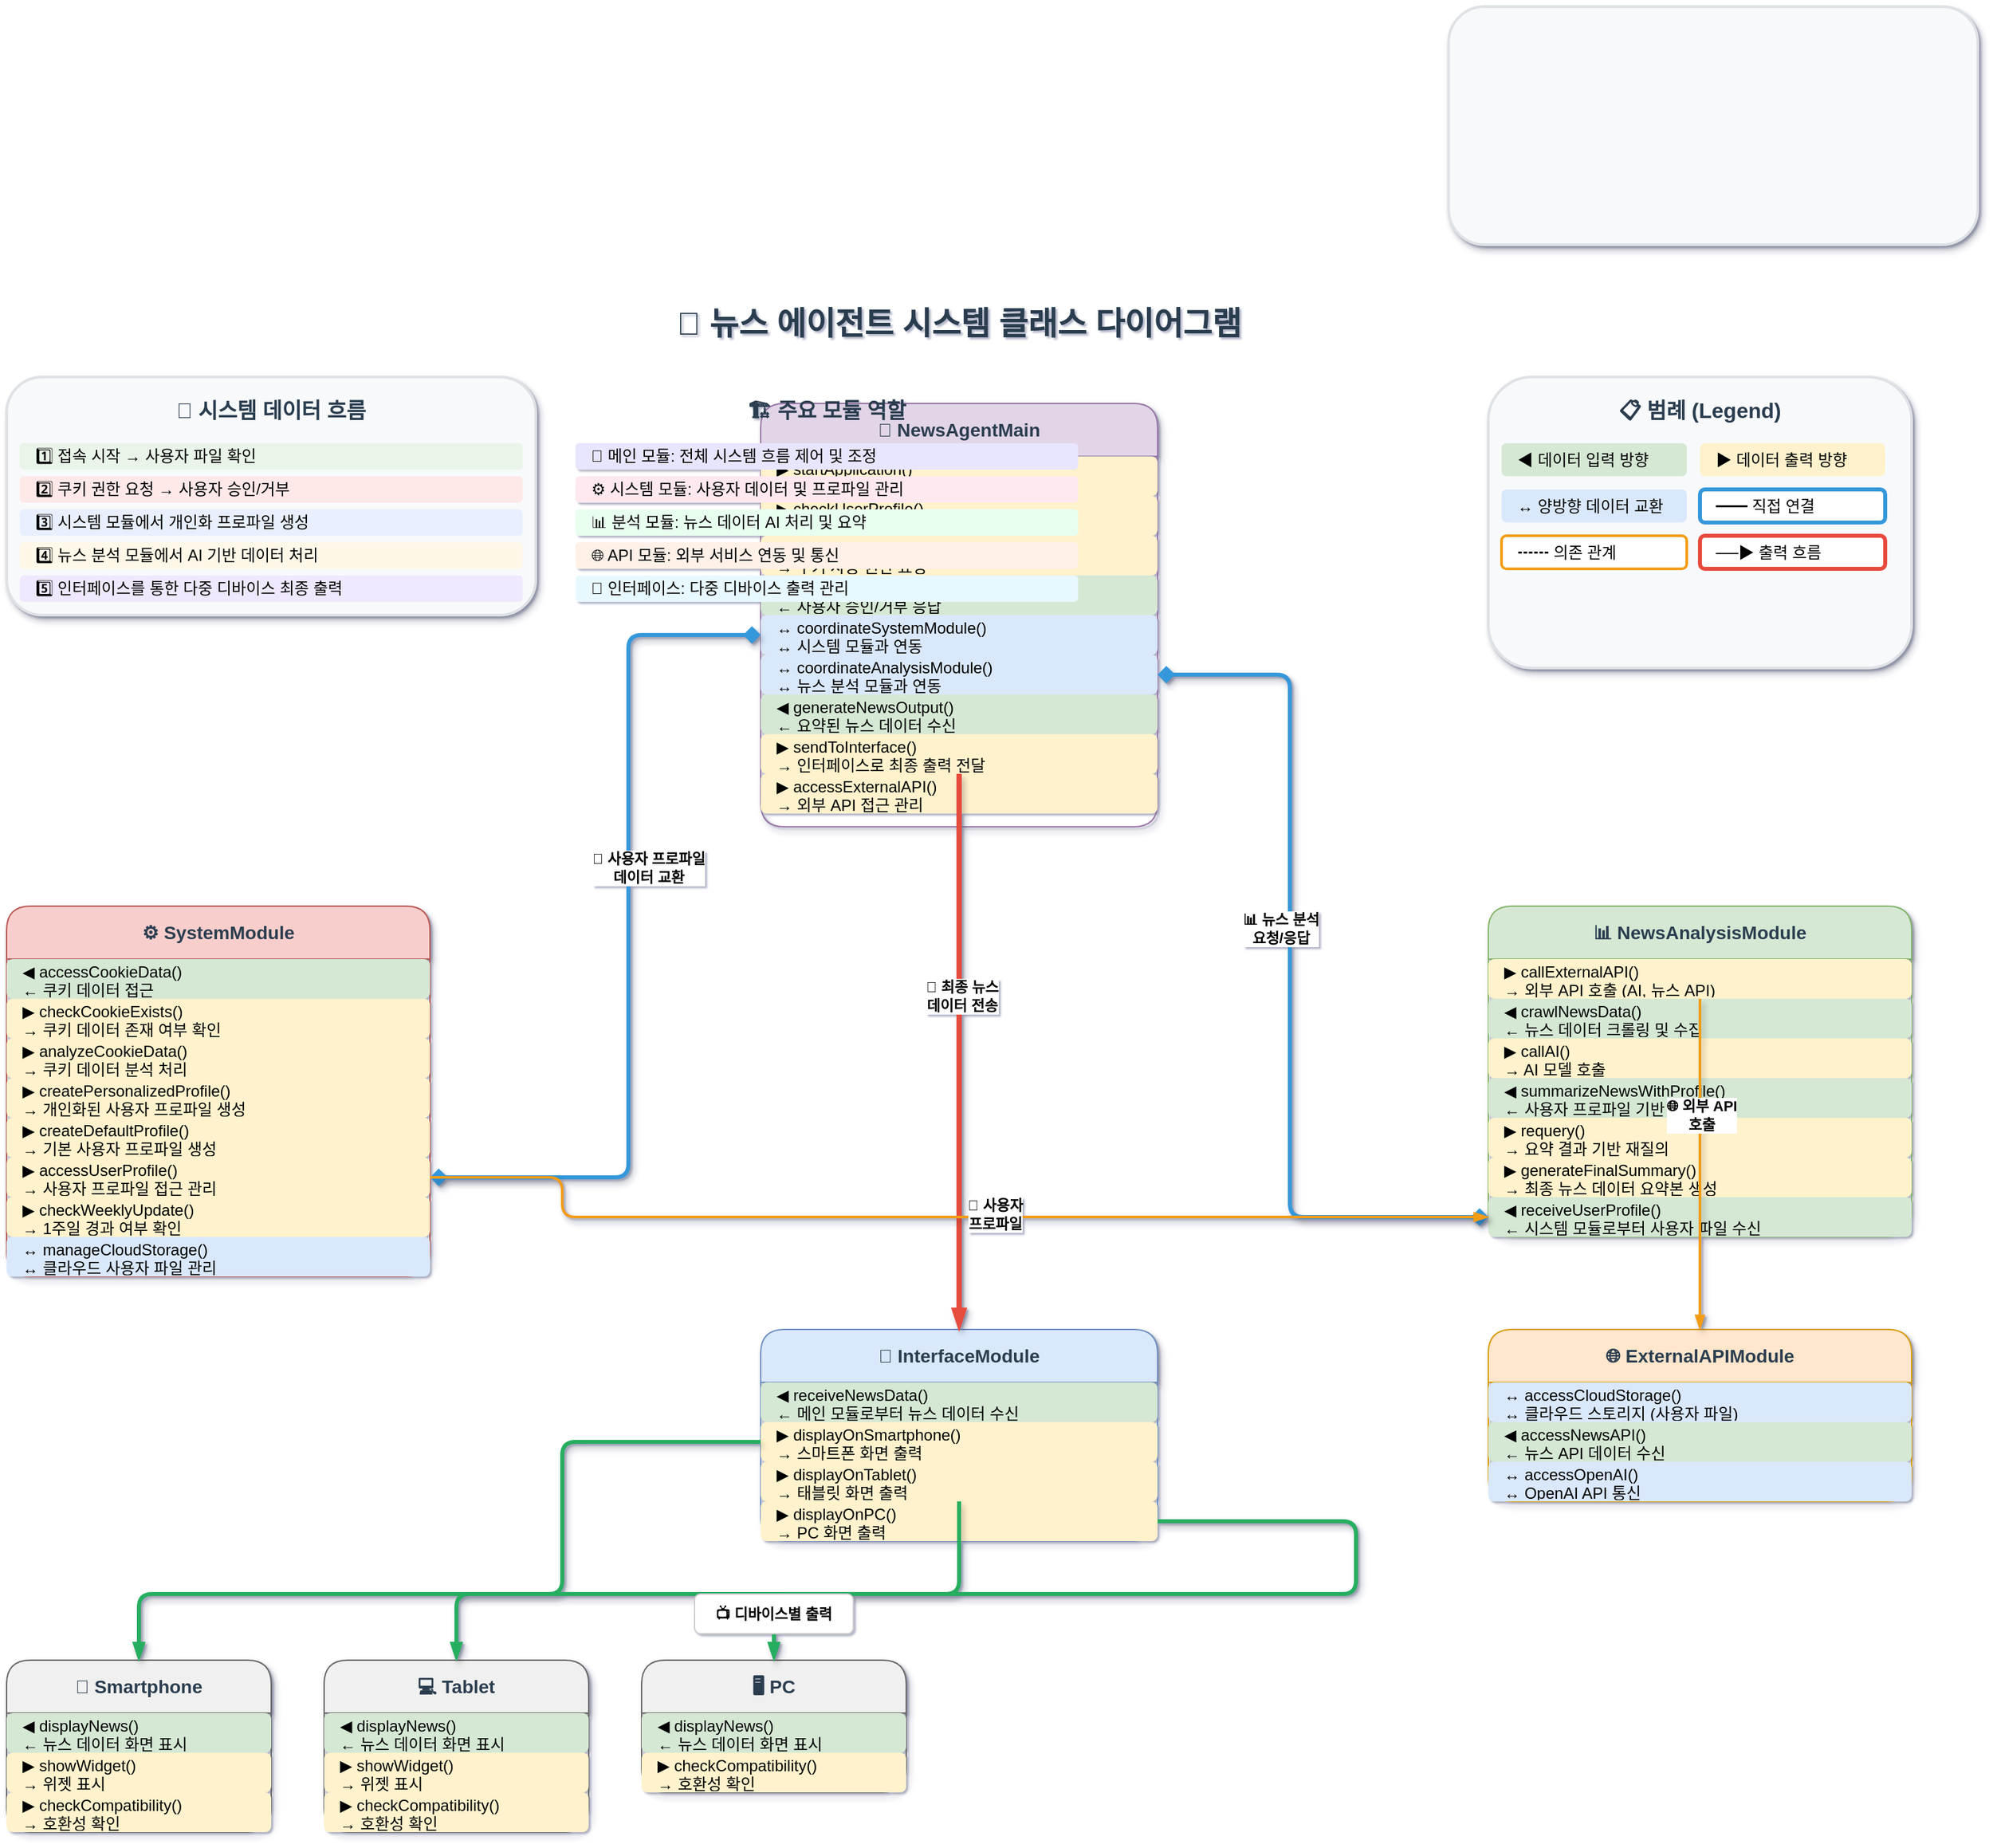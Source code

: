 <mxfile version="27.0.9">
  <diagram name="뉴스 에이전트 시스템" id="news-agent-system">
    <mxGraphModel dx="2305" dy="2401" grid="1" gridSize="10" guides="1" tooltips="1" connect="1" arrows="1" fold="1" page="1" pageScale="1" pageWidth="1600" pageHeight="1200" math="0" shadow="1">
      <root>
        <mxCell id="0" />
        <mxCell id="1" parent="0" />
        <mxCell id="title" value="📰 뉴스 에이전트 시스템 클래스 다이어그램" style="text;html=1;strokeColor=none;fillColor=none;align=center;verticalAlign=middle;whiteSpace=wrap;rounded=0;fontSize=24;fontStyle=1;fontColor=#2c3e50;" parent="1" vertex="1">
          <mxGeometry x="500" y="20" width="600" height="40" as="geometry" />
        </mxCell>
        <mxCell id="main-module" value="🎯 NewsAgentMain" style="swimlane;fontStyle=1;childLayout=stackLayout;horizontal=1;startSize=40;horizontalStack=0;resizeParent=1;resizeParentMax=0;resizeLast=0;collapsible=0;marginBottom=0;whiteSpace=wrap;html=1;fillColor=#e1d5e7;strokeColor=#9673a6;fontSize=14;fontColor=#2c3e50;shadow=1;rounded=1;" parent="1" vertex="1">
          <mxGeometry x="650" y="100" width="300" height="320" as="geometry" />
        </mxCell>
        <mxCell id="main-1" value="▶ startApplication()&#xa;   → 애플리케이션 시작" style="text;strokeColor=none;fillColor=#fff2cc;align=left;verticalAlign=middle;spacingLeft=10;spacingRight=4;overflow=hidden;points=[[0,0.5],[1,0.5]];portConstraint=eastwest;rotatable=0;whiteSpace=wrap;html=1;fontSize=12;rounded=1;strokeWidth=1;" parent="main-module" vertex="1">
          <mxGeometry y="40" width="300" height="30" as="geometry" />
        </mxCell>
        <mxCell id="main-2" value="▶ checkUserProfile()&#xa;   → 사용자 프로파일 확인" style="text;strokeColor=none;fillColor=#fff2cc;align=left;verticalAlign=middle;spacingLeft=10;spacingRight=4;overflow=hidden;points=[[0,0.5],[1,0.5]];portConstraint=eastwest;rotatable=0;whiteSpace=wrap;html=1;fontSize=12;rounded=1;" parent="main-module" vertex="1">
          <mxGeometry y="70" width="300" height="30" as="geometry" />
        </mxCell>
        <mxCell id="main-3" value="▶ requestCookiePermission()&#xa;   → 쿠키 사용 권한 요청" style="text;strokeColor=none;fillColor=#fff2cc;align=left;verticalAlign=middle;spacingLeft=10;spacingRight=4;overflow=hidden;points=[[0,0.5],[1,0.5]];portConstraint=eastwest;rotatable=0;whiteSpace=wrap;html=1;fontSize=12;rounded=1;" parent="main-module" vertex="1">
          <mxGeometry y="100" width="300" height="30" as="geometry" />
        </mxCell>
        <mxCell id="main-4" value="◀ validatePermission()&#xa;   ← 사용자 승인/거부 응답" style="text;strokeColor=none;fillColor=#d5e8d4;align=left;verticalAlign=middle;spacingLeft=10;spacingRight=4;overflow=hidden;points=[[0,0.5],[1,0.5]];portConstraint=eastwest;rotatable=0;whiteSpace=wrap;html=1;fontSize=12;rounded=1;" parent="main-module" vertex="1">
          <mxGeometry y="130" width="300" height="30" as="geometry" />
        </mxCell>
        <mxCell id="main-5" value="↔ coordinateSystemModule()&#xa;   ↔ 시스템 모듈과 연동" style="text;strokeColor=none;fillColor=#dae8fc;align=left;verticalAlign=middle;spacingLeft=10;spacingRight=4;overflow=hidden;points=[[0,0.5],[1,0.5]];portConstraint=eastwest;rotatable=0;whiteSpace=wrap;html=1;fontSize=12;rounded=1;" parent="main-module" vertex="1">
          <mxGeometry y="160" width="300" height="30" as="geometry" />
        </mxCell>
        <mxCell id="main-6" value="↔ coordinateAnalysisModule()&#xa;   ↔ 뉴스 분석 모듈과 연동" style="text;strokeColor=none;fillColor=#dae8fc;align=left;verticalAlign=middle;spacingLeft=10;spacingRight=4;overflow=hidden;points=[[0,0.5],[1,0.5]];portConstraint=eastwest;rotatable=0;whiteSpace=wrap;html=1;fontSize=12;rounded=1;" parent="main-module" vertex="1">
          <mxGeometry y="190" width="300" height="30" as="geometry" />
        </mxCell>
        <mxCell id="main-7" value="◀ generateNewsOutput()&#xa;   ← 요약된 뉴스 데이터 수신" style="text;strokeColor=none;fillColor=#d5e8d4;align=left;verticalAlign=middle;spacingLeft=10;spacingRight=4;overflow=hidden;points=[[0,0.5],[1,0.5]];portConstraint=eastwest;rotatable=0;whiteSpace=wrap;html=1;fontSize=12;rounded=1;" parent="main-module" vertex="1">
          <mxGeometry y="220" width="300" height="30" as="geometry" />
        </mxCell>
        <mxCell id="main-8" value="▶ sendToInterface()&#xa;   → 인터페이스로 최종 출력 전달" style="text;strokeColor=none;fillColor=#fff2cc;align=left;verticalAlign=middle;spacingLeft=10;spacingRight=4;overflow=hidden;points=[[0,0.5],[1,0.5]];portConstraint=eastwest;rotatable=0;whiteSpace=wrap;html=1;fontSize=12;rounded=1;" parent="main-module" vertex="1">
          <mxGeometry y="250" width="300" height="30" as="geometry" />
        </mxCell>
        <mxCell id="main-9" value="▶ accessExternalAPI()&#xa;   → 외부 API 접근 관리" style="text;strokeColor=none;fillColor=#fff2cc;align=left;verticalAlign=middle;spacingLeft=10;spacingRight=4;overflow=hidden;points=[[0,0.5],[1,0.5]];portConstraint=eastwest;rotatable=0;whiteSpace=wrap;html=1;fontSize=12;rounded=1;" parent="main-module" vertex="1">
          <mxGeometry y="280" width="300" height="30" as="geometry" />
        </mxCell>
        <mxCell id="system-module" value="⚙️ SystemModule" style="swimlane;fontStyle=1;childLayout=stackLayout;horizontal=1;startSize=40;horizontalStack=0;resizeParent=1;resizeParentMax=0;resizeLast=0;collapsible=0;marginBottom=0;whiteSpace=wrap;html=1;fillColor=#f8cecc;strokeColor=#b85450;fontSize=14;fontColor=#2c3e50;shadow=1;rounded=1;" parent="1" vertex="1">
          <mxGeometry x="80" y="480" width="320" height="280" as="geometry" />
        </mxCell>
        <mxCell id="system-1" value="◀ accessCookieData()&#xa;   ← 쿠키 데이터 접근" style="text;strokeColor=none;fillColor=#d5e8d4;align=left;verticalAlign=middle;spacingLeft=10;spacingRight=4;overflow=hidden;points=[[0,0.5],[1,0.5]];portConstraint=eastwest;rotatable=0;whiteSpace=wrap;html=1;fontSize=12;rounded=1;" parent="system-module" vertex="1">
          <mxGeometry y="40" width="320" height="30" as="geometry" />
        </mxCell>
        <mxCell id="system-2" value="▶ checkCookieExists()&#xa;   → 쿠키 데이터 존재 여부 확인" style="text;strokeColor=none;fillColor=#fff2cc;align=left;verticalAlign=middle;spacingLeft=10;spacingRight=4;overflow=hidden;points=[[0,0.5],[1,0.5]];portConstraint=eastwest;rotatable=0;whiteSpace=wrap;html=1;fontSize=12;rounded=1;" parent="system-module" vertex="1">
          <mxGeometry y="70" width="320" height="30" as="geometry" />
        </mxCell>
        <mxCell id="system-3" value="▶ analyzeCookieData()&#xa;   → 쿠키 데이터 분석 처리" style="text;strokeColor=none;fillColor=#fff2cc;align=left;verticalAlign=middle;spacingLeft=10;spacingRight=4;overflow=hidden;points=[[0,0.5],[1,0.5]];portConstraint=eastwest;rotatable=0;whiteSpace=wrap;html=1;fontSize=12;rounded=1;" parent="system-module" vertex="1">
          <mxGeometry y="100" width="320" height="30" as="geometry" />
        </mxCell>
        <mxCell id="system-4" value="▶ createPersonalizedProfile()&#xa;   → 개인화된 사용자 프로파일 생성" style="text;strokeColor=none;fillColor=#fff2cc;align=left;verticalAlign=middle;spacingLeft=10;spacingRight=4;overflow=hidden;points=[[0,0.5],[1,0.5]];portConstraint=eastwest;rotatable=0;whiteSpace=wrap;html=1;fontSize=12;rounded=1;" parent="system-module" vertex="1">
          <mxGeometry y="130" width="320" height="30" as="geometry" />
        </mxCell>
        <mxCell id="system-5" value="▶ createDefaultProfile()&#xa;   → 기본 사용자 프로파일 생성" style="text;strokeColor=none;fillColor=#fff2cc;align=left;verticalAlign=middle;spacingLeft=10;spacingRight=4;overflow=hidden;points=[[0,0.5],[1,0.5]];portConstraint=eastwest;rotatable=0;whiteSpace=wrap;html=1;fontSize=12;rounded=1;" parent="system-module" vertex="1">
          <mxGeometry y="160" width="320" height="30" as="geometry" />
        </mxCell>
        <mxCell id="system-6" value="▶ accessUserProfile()&#xa;   → 사용자 프로파일 접근 관리" style="text;strokeColor=none;fillColor=#fff2cc;align=left;verticalAlign=middle;spacingLeft=10;spacingRight=4;overflow=hidden;points=[[0,0.5],[1,0.5]];portConstraint=eastwest;rotatable=0;whiteSpace=wrap;html=1;fontSize=12;rounded=1;" parent="system-module" vertex="1">
          <mxGeometry y="190" width="320" height="30" as="geometry" />
        </mxCell>
        <mxCell id="system-7" value="▶ checkWeeklyUpdate()&#xa;   → 1주일 경과 여부 확인" style="text;strokeColor=none;fillColor=#fff2cc;align=left;verticalAlign=middle;spacingLeft=10;spacingRight=4;overflow=hidden;points=[[0,0.5],[1,0.5]];portConstraint=eastwest;rotatable=0;whiteSpace=wrap;html=1;fontSize=12;rounded=1;" parent="system-module" vertex="1">
          <mxGeometry y="220" width="320" height="30" as="geometry" />
        </mxCell>
        <mxCell id="system-8" value="↔ manageCloudStorage()&#xa;   ↔ 클라우드 사용자 파일 관리" style="text;strokeColor=none;fillColor=#dae8fc;align=left;verticalAlign=middle;spacingLeft=10;spacingRight=4;overflow=hidden;points=[[0,0.5],[1,0.5]];portConstraint=eastwest;rotatable=0;whiteSpace=wrap;html=1;fontSize=12;rounded=1;" parent="system-module" vertex="1">
          <mxGeometry y="250" width="320" height="30" as="geometry" />
        </mxCell>
        <mxCell id="analysis-module" value="📊 NewsAnalysisModule" style="swimlane;fontStyle=1;childLayout=stackLayout;horizontal=1;startSize=40;horizontalStack=0;resizeParent=1;resizeParentMax=0;resizeLast=0;collapsible=0;marginBottom=0;whiteSpace=wrap;html=1;fillColor=#d5e8d4;strokeColor=#82b366;fontSize=14;fontColor=#2c3e50;shadow=1;rounded=1;" parent="1" vertex="1">
          <mxGeometry x="1200" y="480" width="320" height="250" as="geometry" />
        </mxCell>
        <mxCell id="analysis-1" value="▶ callExternalAPI()&#xa;   → 외부 API 호출 (AI, 뉴스 API)" style="text;strokeColor=none;fillColor=#fff2cc;align=left;verticalAlign=middle;spacingLeft=10;spacingRight=4;overflow=hidden;points=[[0,0.5],[1,0.5]];portConstraint=eastwest;rotatable=0;whiteSpace=wrap;html=1;fontSize=12;rounded=1;" parent="analysis-module" vertex="1">
          <mxGeometry y="40" width="320" height="30" as="geometry" />
        </mxCell>
        <mxCell id="analysis-2" value="◀ crawlNewsData()&#xa;   ← 뉴스 데이터 크롤링 및 수집" style="text;strokeColor=none;fillColor=#d5e8d4;align=left;verticalAlign=middle;spacingLeft=10;spacingRight=4;overflow=hidden;points=[[0,0.5],[1,0.5]];portConstraint=eastwest;rotatable=0;whiteSpace=wrap;html=1;fontSize=12;rounded=1;" parent="analysis-module" vertex="1">
          <mxGeometry y="70" width="320" height="30" as="geometry" />
        </mxCell>
        <mxCell id="analysis-3" value="▶ callAI()&#xa;   → AI 모델 호출" style="text;strokeColor=none;fillColor=#fff2cc;align=left;verticalAlign=middle;spacingLeft=10;spacingRight=4;overflow=hidden;points=[[0,0.5],[1,0.5]];portConstraint=eastwest;rotatable=0;whiteSpace=wrap;html=1;fontSize=12;rounded=1;" parent="analysis-module" vertex="1">
          <mxGeometry y="100" width="320" height="30" as="geometry" />
        </mxCell>
        <mxCell id="analysis-4" value="◀ summarizeNewsWithProfile()&#xa;   ← 사용자 프로파일 기반 뉴스 요약" style="text;strokeColor=none;fillColor=#d5e8d4;align=left;verticalAlign=middle;spacingLeft=10;spacingRight=4;overflow=hidden;points=[[0,0.5],[1,0.5]];portConstraint=eastwest;rotatable=0;whiteSpace=wrap;html=1;fontSize=12;rounded=1;" parent="analysis-module" vertex="1">
          <mxGeometry y="130" width="320" height="30" as="geometry" />
        </mxCell>
        <mxCell id="analysis-5" value="▶ requery()&#xa;   → 요약 결과 기반 재질의" style="text;strokeColor=none;fillColor=#fff2cc;align=left;verticalAlign=middle;spacingLeft=10;spacingRight=4;overflow=hidden;points=[[0,0.5],[1,0.5]];portConstraint=eastwest;rotatable=0;whiteSpace=wrap;html=1;fontSize=12;rounded=1;" parent="analysis-module" vertex="1">
          <mxGeometry y="160" width="320" height="30" as="geometry" />
        </mxCell>
        <mxCell id="analysis-6" value="▶ generateFinalSummary()&#xa;   → 최종 뉴스 데이터 요약본 생성" style="text;strokeColor=none;fillColor=#fff2cc;align=left;verticalAlign=middle;spacingLeft=10;spacingRight=4;overflow=hidden;points=[[0,0.5],[1,0.5]];portConstraint=eastwest;rotatable=0;whiteSpace=wrap;html=1;fontSize=12;rounded=1;" parent="analysis-module" vertex="1">
          <mxGeometry y="190" width="320" height="30" as="geometry" />
        </mxCell>
        <mxCell id="analysis-7" value="◀ receiveUserProfile()&#xa;   ← 시스템 모듈로부터 사용자 파일 수신" style="text;strokeColor=none;fillColor=#d5e8d4;align=left;verticalAlign=middle;spacingLeft=10;spacingRight=4;overflow=hidden;points=[[0,0.5],[1,0.5]];portConstraint=eastwest;rotatable=0;whiteSpace=wrap;html=1;fontSize=12;rounded=1;" parent="analysis-module" vertex="1">
          <mxGeometry y="220" width="320" height="30" as="geometry" />
        </mxCell>
        <mxCell id="api-module" value="🌐 ExternalAPIModule" style="swimlane;fontStyle=1;childLayout=stackLayout;horizontal=1;startSize=40;horizontalStack=0;resizeParent=1;resizeParentMax=0;resizeLast=0;collapsible=0;marginBottom=0;whiteSpace=wrap;html=1;fillColor=#ffe6cc;strokeColor=#d79b00;fontSize=14;fontColor=#2c3e50;shadow=1;rounded=1;" parent="1" vertex="1">
          <mxGeometry x="1200" y="800" width="320" height="130" as="geometry" />
        </mxCell>
        <mxCell id="api-1" value="↔ accessCloudStorage()&#xa;   ↔ 클라우드 스토리지 (사용자 파일)" style="text;strokeColor=none;fillColor=#dae8fc;align=left;verticalAlign=middle;spacingLeft=10;spacingRight=4;overflow=hidden;points=[[0,0.5],[1,0.5]];portConstraint=eastwest;rotatable=0;whiteSpace=wrap;html=1;fontSize=12;rounded=1;" parent="api-module" vertex="1">
          <mxGeometry y="40" width="320" height="30" as="geometry" />
        </mxCell>
        <mxCell id="api-2" value="◀ accessNewsAPI()&#xa;   ← 뉴스 API 데이터 수신" style="text;strokeColor=none;fillColor=#d5e8d4;align=left;verticalAlign=middle;spacingLeft=10;spacingRight=4;overflow=hidden;points=[[0,0.5],[1,0.5]];portConstraint=eastwest;rotatable=0;whiteSpace=wrap;html=1;fontSize=12;rounded=1;" parent="api-module" vertex="1">
          <mxGeometry y="70" width="320" height="30" as="geometry" />
        </mxCell>
        <mxCell id="api-3" value="↔ accessOpenAI()&#xa;   ↔ OpenAI API 통신" style="text;strokeColor=none;fillColor=#dae8fc;align=left;verticalAlign=middle;spacingLeft=10;spacingRight=4;overflow=hidden;points=[[0,0.5],[1,0.5]];portConstraint=eastwest;rotatable=0;whiteSpace=wrap;html=1;fontSize=12;rounded=1;" parent="api-module" vertex="1">
          <mxGeometry y="100" width="320" height="30" as="geometry" />
        </mxCell>
        <mxCell id="interface-module" value="📱 InterfaceModule" style="swimlane;fontStyle=1;childLayout=stackLayout;horizontal=1;startSize=40;horizontalStack=0;resizeParent=1;resizeParentMax=0;resizeLast=0;collapsible=0;marginBottom=0;whiteSpace=wrap;html=1;fillColor=#dae8fc;strokeColor=#6c8ebf;fontSize=14;fontColor=#2c3e50;shadow=1;rounded=1;" parent="1" vertex="1">
          <mxGeometry x="650" y="800" width="300" height="160" as="geometry" />
        </mxCell>
        <mxCell id="interface-1" value="◀ receiveNewsData()&#xa;   ← 메인 모듈로부터 뉴스 데이터 수신" style="text;strokeColor=none;fillColor=#d5e8d4;align=left;verticalAlign=middle;spacingLeft=10;spacingRight=4;overflow=hidden;points=[[0,0.5],[1,0.5]];portConstraint=eastwest;rotatable=0;whiteSpace=wrap;html=1;fontSize=12;rounded=1;" parent="interface-module" vertex="1">
          <mxGeometry y="40" width="300" height="30" as="geometry" />
        </mxCell>
        <mxCell id="interface-2" value="▶ displayOnSmartphone()&#xa;   → 스마트폰 화면 출력" style="text;strokeColor=none;fillColor=#fff2cc;align=left;verticalAlign=middle;spacingLeft=10;spacingRight=4;overflow=hidden;points=[[0,0.5],[1,0.5]];portConstraint=eastwest;rotatable=0;whiteSpace=wrap;html=1;fontSize=12;rounded=1;" parent="interface-module" vertex="1">
          <mxGeometry y="70" width="300" height="30" as="geometry" />
        </mxCell>
        <mxCell id="interface-3" value="▶ displayOnTablet()&#xa;   → 태블릿 화면 출력" style="text;strokeColor=none;fillColor=#fff2cc;align=left;verticalAlign=middle;spacingLeft=10;spacingRight=4;overflow=hidden;points=[[0,0.5],[1,0.5]];portConstraint=eastwest;rotatable=0;whiteSpace=wrap;html=1;fontSize=12;rounded=1;" parent="interface-module" vertex="1">
          <mxGeometry y="100" width="300" height="30" as="geometry" />
        </mxCell>
        <mxCell id="interface-4" value="▶ displayOnPC()&#xa;   → PC 화면 출력" style="text;strokeColor=none;fillColor=#fff2cc;align=left;verticalAlign=middle;spacingLeft=10;spacingRight=4;overflow=hidden;points=[[0,0.5],[1,0.5]];portConstraint=eastwest;rotatable=0;whiteSpace=wrap;html=1;fontSize=12;rounded=1;" parent="interface-module" vertex="1">
          <mxGeometry y="130" width="300" height="30" as="geometry" />
        </mxCell>
        <mxCell id="smartphone-class" value="📱 Smartphone" style="swimlane;fontStyle=1;childLayout=stackLayout;horizontal=1;startSize=40;horizontalStack=0;resizeParent=1;resizeParentMax=0;resizeLast=0;collapsible=0;marginBottom=0;whiteSpace=wrap;html=1;fillColor=#f0f0f0;strokeColor=#666666;fontSize=14;fontColor=#2c3e50;shadow=1;rounded=1;" parent="1" vertex="1">
          <mxGeometry x="80" y="1050" width="200" height="130" as="geometry" />
        </mxCell>
        <mxCell id="smartphone-1" value="◀ displayNews()&#xa;   ← 뉴스 데이터 화면 표시" style="text;strokeColor=none;fillColor=#d5e8d4;align=left;verticalAlign=middle;spacingLeft=10;spacingRight=4;overflow=hidden;points=[[0,0.5],[1,0.5]];portConstraint=eastwest;rotatable=0;whiteSpace=wrap;html=1;fontSize=12;rounded=1;" parent="smartphone-class" vertex="1">
          <mxGeometry y="40" width="200" height="30" as="geometry" />
        </mxCell>
        <mxCell id="smartphone-2" value="▶ showWidget()&#xa;   → 위젯 표시" style="text;strokeColor=none;fillColor=#fff2cc;align=left;verticalAlign=middle;spacingLeft=10;spacingRight=4;overflow=hidden;points=[[0,0.5],[1,0.5]];portConstraint=eastwest;rotatable=0;whiteSpace=wrap;html=1;fontSize=12;rounded=1;" parent="smartphone-class" vertex="1">
          <mxGeometry y="70" width="200" height="30" as="geometry" />
        </mxCell>
        <mxCell id="smartphone-3" value="▶ checkCompatibility()&#xa;   → 호환성 확인" style="text;strokeColor=none;fillColor=#fff2cc;align=left;verticalAlign=middle;spacingLeft=10;spacingRight=4;overflow=hidden;points=[[0,0.5],[1,0.5]];portConstraint=eastwest;rotatable=0;whiteSpace=wrap;html=1;fontSize=12;rounded=1;" parent="smartphone-class" vertex="1">
          <mxGeometry y="100" width="200" height="30" as="geometry" />
        </mxCell>
        <mxCell id="tablet-class" value="💻 Tablet" style="swimlane;fontStyle=1;childLayout=stackLayout;horizontal=1;startSize=40;horizontalStack=0;resizeParent=1;resizeParentMax=0;resizeLast=0;collapsible=0;marginBottom=0;whiteSpace=wrap;html=1;fillColor=#f0f0f0;strokeColor=#666666;fontSize=14;fontColor=#2c3e50;shadow=1;rounded=1;" parent="1" vertex="1">
          <mxGeometry x="320" y="1050" width="200" height="130" as="geometry" />
        </mxCell>
        <mxCell id="tablet-1" value="◀ displayNews()&#xa;   ← 뉴스 데이터 화면 표시" style="text;strokeColor=none;fillColor=#d5e8d4;align=left;verticalAlign=middle;spacingLeft=10;spacingRight=4;overflow=hidden;points=[[0,0.5],[1,0.5]];portConstraint=eastwest;rotatable=0;whiteSpace=wrap;html=1;fontSize=12;rounded=1;" parent="tablet-class" vertex="1">
          <mxGeometry y="40" width="200" height="30" as="geometry" />
        </mxCell>
        <mxCell id="tablet-2" value="▶ showWidget()&#xa;   → 위젯 표시" style="text;strokeColor=none;fillColor=#fff2cc;align=left;verticalAlign=middle;spacingLeft=10;spacingRight=4;overflow=hidden;points=[[0,0.5],[1,0.5]];portConstraint=eastwest;rotatable=0;whiteSpace=wrap;html=1;fontSize=12;rounded=1;" parent="tablet-class" vertex="1">
          <mxGeometry y="70" width="200" height="30" as="geometry" />
        </mxCell>
        <mxCell id="tablet-3" value="▶ checkCompatibility()&#xa;   → 호환성 확인" style="text;strokeColor=none;fillColor=#fff2cc;align=left;verticalAlign=middle;spacingLeft=10;spacingRight=4;overflow=hidden;points=[[0,0.5],[1,0.5]];portConstraint=eastwest;rotatable=0;whiteSpace=wrap;html=1;fontSize=12;rounded=1;" parent="tablet-class" vertex="1">
          <mxGeometry y="100" width="200" height="30" as="geometry" />
        </mxCell>
        <mxCell id="pc-class" value="🖥️ PC" style="swimlane;fontStyle=1;childLayout=stackLayout;horizontal=1;startSize=40;horizontalStack=0;resizeParent=1;resizeParentMax=0;resizeLast=0;collapsible=0;marginBottom=0;whiteSpace=wrap;html=1;fillColor=#f0f0f0;strokeColor=#666666;fontSize=14;fontColor=#2c3e50;shadow=1;rounded=1;" parent="1" vertex="1">
          <mxGeometry x="560" y="1050" width="200" height="100" as="geometry" />
        </mxCell>
        <mxCell id="pc-1" value="◀ displayNews()&#xa;   ← 뉴스 데이터 화면 표시" style="text;strokeColor=none;fillColor=#d5e8d4;align=left;verticalAlign=middle;spacingLeft=10;spacingRight=4;overflow=hidden;points=[[0,0.5],[1,0.5]];portConstraint=eastwest;rotatable=0;whiteSpace=wrap;html=1;fontSize=12;rounded=1;" parent="pc-class" vertex="1">
          <mxGeometry y="40" width="200" height="30" as="geometry" />
        </mxCell>
        <mxCell id="pc-2" value="▶ checkCompatibility()&#xa;   → 호환성 확인" style="text;strokeColor=none;fillColor=#fff2cc;align=left;verticalAlign=middle;spacingLeft=10;spacingRight=4;overflow=hidden;points=[[0,0.5],[1,0.5]];portConstraint=eastwest;rotatable=0;whiteSpace=wrap;html=1;fontSize=12;rounded=1;" parent="pc-class" vertex="1">
          <mxGeometry y="70" width="200" height="30" as="geometry" />
        </mxCell>
        <mxCell id="main-to-system" style="edgeStyle=orthogonalEdgeStyle;rounded=1;orthogonalLoop=1;jettySize=auto;html=1;exitX=0;exitY=0.5;exitDx=0;exitDy=0;entryX=1;entryY=0.5;entryDx=0;entryDy=0;strokeWidth=3;strokeColor=#3498db;startArrow=diamond;startFill=1;endArrow=diamond;endFill=1;shadow=1;" parent="1" source="main-5" target="system-6" edge="1">
          <mxGeometry relative="1" as="geometry">
            <Array as="points">
              <mxPoint x="550" y="275" />
              <mxPoint x="550" y="685" />
            </Array>
          </mxGeometry>
        </mxCell>
        <mxCell id="main-to-system-label" value="🔄 사용자 프로파일&#xa;데이터 교환" style="edgeLabel;html=1;align=center;verticalAlign=middle;resizable=0;points=[];fontSize=11;fontStyle=1;fillColor=#ffffff;strokeColor=#cccccc;rounded=1;" parent="main-to-system" vertex="1" connectable="0">
          <mxGeometry x="-0.15" y="5" relative="1" as="geometry">
            <mxPoint x="10" y="-5" as="offset" />
          </mxGeometry>
        </mxCell>
        <mxCell id="main-to-analysis" style="edgeStyle=orthogonalEdgeStyle;rounded=1;orthogonalLoop=1;jettySize=auto;html=1;exitX=1;exitY=0.5;exitDx=0;exitDy=0;entryX=0;entryY=0.5;entryDx=0;entryDy=0;strokeWidth=3;strokeColor=#3498db;startArrow=diamond;startFill=1;endArrow=diamond;endFill=1;shadow=1;" parent="1" source="main-6" target="analysis-7" edge="1">
          <mxGeometry relative="1" as="geometry">
            <Array as="points">
              <mxPoint x="1050" y="305" />
              <mxPoint x="1050" y="715" />
            </Array>
          </mxGeometry>
        </mxCell>
        <mxCell id="main-to-analysis-label" value="📊 뉴스 분석&#xa;요청/응답" style="edgeLabel;html=1;align=center;verticalAlign=middle;resizable=0;points=[];fontSize=11;fontStyle=1;fillColor=#ffffff;strokeColor=#cccccc;rounded=1;" parent="main-to-analysis" vertex="1" connectable="0">
          <mxGeometry x="-0.1" y="3" relative="1" as="geometry">
            <mxPoint x="-10" y="-5" as="offset" />
          </mxGeometry>
        </mxCell>
        <mxCell id="main-to-interface" style="edgeStyle=orthogonalEdgeStyle;rounded=1;orthogonalLoop=1;jettySize=auto;html=1;exitX=0.5;exitY=1;exitDx=0;exitDy=0;entryX=0.5;entryY=0;entryDx=0;entryDy=0;strokeWidth=4;strokeColor=#e74c3c;endArrow=blockThin;endFill=1;shadow=1;" parent="1" source="main-8" target="interface-module" edge="1">
          <mxGeometry relative="1" as="geometry" />
        </mxCell>
        <mxCell id="main-to-interface-label" value="📰 최종 뉴스&#xa;데이터 전송" style="edgeLabel;html=1;align=center;verticalAlign=middle;resizable=0;points=[];fontSize=11;fontStyle=1;fillColor=#ffffff;strokeColor=#cccccc;rounded=1;" parent="main-to-interface" vertex="1" connectable="0">
          <mxGeometry x="-0.2" y="2" relative="1" as="geometry">
            <mxPoint as="offset" />
          </mxGeometry>
        </mxCell>
        <mxCell id="system-to-analysis" style="edgeStyle=orthogonalEdgeStyle;rounded=1;orthogonalLoop=1;jettySize=auto;html=1;exitX=1;exitY=0.5;exitDx=0;exitDy=0;entryX=0;entryY=0.5;entryDx=0;entryDy=0;strokeWidth=2;strokeColor=#f39c12;endArrow=blockThin;endFill=1;strokeDashArray=8 8;shadow=1;" parent="1" source="system-6" target="analysis-7" edge="1">
          <mxGeometry relative="1" as="geometry">
            <Array as="points">
              <mxPoint x="500" y="685" />
              <mxPoint x="500" y="715" />
            </Array>
          </mxGeometry>
        </mxCell>
        <mxCell id="system-to-analysis-label" value="👤 사용자&#xa;프로파일" style="edgeLabel;html=1;align=center;verticalAlign=middle;resizable=0;points=[];fontSize=11;fontStyle=1;fillColor=#ffffff;strokeColor=#cccccc;rounded=1;" parent="system-to-analysis" vertex="1" connectable="0">
          <mxGeometry x="0.1" y="2" relative="1" as="geometry">
            <mxPoint as="offset" />
          </mxGeometry>
        </mxCell>
        <mxCell id="analysis-to-api" style="edgeStyle=orthogonalEdgeStyle;rounded=1;orthogonalLoop=1;jettySize=auto;html=1;exitX=0.5;exitY=1;exitDx=0;exitDy=0;entryX=0.5;entryY=0;entryDx=0;entryDy=0;strokeWidth=2;strokeColor=#f39c12;endArrow=blockThin;endFill=1;strokeDashArray=8 8;shadow=1;" parent="1" source="analysis-1" target="api-module" edge="1">
          <mxGeometry relative="1" as="geometry" />
        </mxCell>
        <mxCell id="analysis-to-api-label" value="🌐 외부 API&#xa;호출" style="edgeLabel;html=1;align=center;verticalAlign=middle;resizable=0;points=[];fontSize=11;fontStyle=1;fillColor=#ffffff;strokeColor=#cccccc;rounded=1;" parent="analysis-to-api" vertex="1" connectable="0">
          <mxGeometry x="-0.3" y="1" relative="1" as="geometry">
            <mxPoint as="offset" />
          </mxGeometry>
        </mxCell>
        <mxCell id="interface-to-smartphone" style="edgeStyle=orthogonalEdgeStyle;rounded=1;orthogonalLoop=1;jettySize=auto;html=1;exitX=0;exitY=0.5;exitDx=0;exitDy=0;entryX=0.5;entryY=0;entryDx=0;entryDy=0;strokeWidth=3;strokeColor=#27ae60;endArrow=blockThin;endFill=1;shadow=1;" parent="1" source="interface-2" target="smartphone-class" edge="1">
          <mxGeometry relative="1" as="geometry">
            <Array as="points">
              <mxPoint x="500" y="885" />
              <mxPoint x="500" y="1000" />
              <mxPoint x="180" y="1000" />
            </Array>
          </mxGeometry>
        </mxCell>
        <mxCell id="interface-to-tablet" style="edgeStyle=orthogonalEdgeStyle;rounded=1;orthogonalLoop=1;jettySize=auto;html=1;exitX=0.5;exitY=1;exitDx=0;exitDy=0;entryX=0.5;entryY=0;entryDx=0;entryDy=0;strokeWidth=3;strokeColor=#27ae60;endArrow=blockThin;endFill=1;shadow=1;" parent="1" source="interface-3" target="tablet-class" edge="1">
          <mxGeometry relative="1" as="geometry">
            <Array as="points">
              <mxPoint x="800" y="1000" />
              <mxPoint x="420" y="1000" />
            </Array>
          </mxGeometry>
        </mxCell>
        <mxCell id="interface-to-pc" style="edgeStyle=orthogonalEdgeStyle;rounded=1;orthogonalLoop=1;jettySize=auto;html=1;exitX=1;exitY=0.5;exitDx=0;exitDy=0;entryX=0.5;entryY=0;entryDx=0;entryDy=0;strokeWidth=3;strokeColor=#27ae60;endArrow=blockThin;endFill=1;shadow=1;" parent="1" source="interface-4" target="pc-class" edge="1">
          <mxGeometry relative="1" as="geometry">
            <Array as="points">
              <mxPoint x="1100" y="945" />
              <mxPoint x="1100" y="1000" />
              <mxPoint x="660" y="1000" />
            </Array>
          </mxGeometry>
        </mxCell>
        <mxCell id="device-output-label" value="📺 디바이스별 출력" style="text;html=1;strokeColor=#cccccc;fillColor=#ffffff;align=center;verticalAlign=middle;whiteSpace=wrap;rounded=1;fontSize=11;fontStyle=1;" parent="1" vertex="1">
          <mxGeometry x="600" y="1000" width="120" height="30" as="geometry" />
        </mxCell>
        <mxCell id="legend-box" value="" style="rounded=1;whiteSpace=wrap;html=1;fillColor=#f8f9fa;strokeColor=#dee2e6;strokeWidth=2;shadow=1;" parent="1" vertex="1">
          <mxGeometry x="1200" y="80" width="320" height="220" as="geometry" />
        </mxCell>
        <mxCell id="legend-title" value="📋 범례 (Legend)" style="text;html=1;strokeColor=none;fillColor=none;align=center;verticalAlign=middle;whiteSpace=wrap;rounded=0;fontSize=16;fontStyle=1;fontColor=#2c3e50;" parent="1" vertex="1">
          <mxGeometry x="1200" y="90" width="320" height="30" as="geometry" />
        </mxCell>
        <mxCell id="legend-input" value="◀ 데이터 입력 방향" style="text;html=1;strokeColor=none;fillColor=#d5e8d4;align=left;verticalAlign=middle;whiteSpace=wrap;rounded=1;fontSize=12;spacingLeft=10;" parent="1" vertex="1">
          <mxGeometry x="1210" y="130" width="140" height="25" as="geometry" />
        </mxCell>
        <mxCell id="legend-output" value="▶ 데이터 출력 방향" style="text;html=1;strokeColor=none;fillColor=#fff2cc;align=left;verticalAlign=middle;whiteSpace=wrap;rounded=1;fontSize=12;spacingLeft=10;" parent="1" vertex="1">
          <mxGeometry x="1360" y="130" width="140" height="25" as="geometry" />
        </mxCell>
        <mxCell id="legend-bidirectional" value="↔ 양방향 데이터 교환" style="text;html=1;strokeColor=none;fillColor=#dae8fc;align=left;verticalAlign=middle;whiteSpace=wrap;rounded=1;fontSize=12;spacingLeft=10;" parent="1" vertex="1">
          <mxGeometry x="1210" y="165" width="140" height="25" as="geometry" />
        </mxCell>
        <mxCell id="legend-direct" value="━━ 직접 연결" style="text;html=1;strokeColor=#3498db;fillColor=#ffffff;align=left;verticalAlign=middle;whiteSpace=wrap;rounded=1;fontSize=12;spacingLeft=10;strokeWidth=3;" parent="1" vertex="1">
          <mxGeometry x="1360" y="165" width="140" height="25" as="geometry" />
        </mxCell>
        <mxCell id="legend-dependency" value="┅┅ 의존 관계" style="text;html=1;strokeColor=#f39c12;fillColor=#ffffff;align=left;verticalAlign=middle;whiteSpace=wrap;rounded=1;fontSize=12;spacingLeft=10;strokeWidth=2;strokeDashArray=8 8;" parent="1" vertex="1">
          <mxGeometry x="1210" y="200" width="140" height="25" as="geometry" />
        </mxCell>
        <mxCell id="legend-output-line" value="──▶ 출력 흐름" style="text;html=1;strokeColor=#e74c3c;fillColor=#ffffff;align=left;verticalAlign=middle;whiteSpace=wrap;rounded=1;fontSize=12;spacingLeft=10;strokeWidth=3;" parent="1" vertex="1">
          <mxGeometry x="1360" y="200" width="140" height="25" as="geometry" />
        </mxCell>
        <mxCell id="flow-box" value="" style="rounded=1;whiteSpace=wrap;html=1;fillColor=#f8f9fa;strokeColor=#dee2e6;strokeWidth=2;shadow=1;" parent="1" vertex="1">
          <mxGeometry x="80" y="80" width="400" height="180" as="geometry" />
        </mxCell>
        <mxCell id="flow-title" value="🔄 시스템 데이터 흐름" style="text;html=1;strokeColor=none;fillColor=none;align=center;verticalAlign=middle;whiteSpace=wrap;rounded=0;fontSize=16;fontStyle=1;fontColor=#2c3e50;" parent="1" vertex="1">
          <mxGeometry x="80" y="90" width="400" height="30" as="geometry" />
        </mxCell>
        <mxCell id="flow-step1" value="1️⃣ 접속 시작 → 사용자 파일 확인" style="text;html=1;strokeColor=none;fillColor=#e8f5e8;align=left;verticalAlign=middle;whiteSpace=wrap;rounded=1;fontSize=12;spacingLeft=10;" parent="1" vertex="1">
          <mxGeometry x="90" y="130" width="380" height="20" as="geometry" />
        </mxCell>
        <mxCell id="flow-step2" value="2️⃣ 쿠키 권한 요청 → 사용자 승인/거부" style="text;html=1;strokeColor=none;fillColor=#ffe8e8;align=left;verticalAlign=middle;whiteSpace=wrap;rounded=1;fontSize=12;spacingLeft=10;" parent="1" vertex="1">
          <mxGeometry x="90" y="155" width="380" height="20" as="geometry" />
        </mxCell>
        <mxCell id="flow-step3" value="3️⃣ 시스템 모듈에서 개인화 프로파일 생성" style="text;html=1;strokeColor=none;fillColor=#e8f0ff;align=left;verticalAlign=middle;whiteSpace=wrap;rounded=1;fontSize=12;spacingLeft=10;" parent="1" vertex="1">
          <mxGeometry x="90" y="180" width="380" height="20" as="geometry" />
        </mxCell>
        <mxCell id="flow-step4" value="4️⃣ 뉴스 분석 모듈에서 AI 기반 데이터 처리" style="text;html=1;strokeColor=none;fillColor=#fff8e8;align=left;verticalAlign=middle;whiteSpace=wrap;rounded=1;fontSize=12;spacingLeft=10;" parent="1" vertex="1">
          <mxGeometry x="90" y="205" width="380" height="20" as="geometry" />
        </mxCell>
        <mxCell id="flow-step5" value="5️⃣ 인터페이스를 통한 다중 디바이스 최종 출력" style="text;html=1;strokeColor=none;fillColor=#f0e8ff;align=left;verticalAlign=middle;whiteSpace=wrap;rounded=1;fontSize=12;spacingLeft=10;" parent="1" vertex="1">
          <mxGeometry x="90" y="230" width="380" height="20" as="geometry" />
        </mxCell>
        <mxCell id="modules-box" value="" style="rounded=1;whiteSpace=wrap;html=1;fillColor=#f8f9fa;strokeColor=#dee2e6;strokeWidth=2;shadow=1;" parent="1" vertex="1">
          <mxGeometry x="1170" y="-200" width="400" height="180" as="geometry" />
        </mxCell>
        <mxCell id="modules-title" value="🏗️ 주요 모듈 역할" style="text;html=1;strokeColor=none;fillColor=none;align=center;verticalAlign=middle;whiteSpace=wrap;rounded=0;fontSize=16;fontStyle=1;fontColor=#2c3e50;" parent="1" vertex="1">
          <mxGeometry x="500" y="90" width="400" height="30" as="geometry" />
        </mxCell>
        <mxCell id="modules-main" value="🎯 메인 모듈: 전체 시스템 흐름 제어 및 조정" style="text;html=1;strokeColor=none;fillColor=#e8e5ff;align=left;verticalAlign=middle;whiteSpace=wrap;rounded=1;fontSize=12;spacingLeft=10;" parent="1" vertex="1">
          <mxGeometry x="510" y="130" width="380" height="20" as="geometry" />
        </mxCell>
        <mxCell id="modules-system" value="⚙️ 시스템 모듈: 사용자 데이터 및 프로파일 관리" style="text;html=1;strokeColor=none;fillColor=#ffe8f0;align=left;verticalAlign=middle;whiteSpace=wrap;rounded=1;fontSize=12;spacingLeft=10;" parent="1" vertex="1">
          <mxGeometry x="510" y="155" width="380" height="20" as="geometry" />
        </mxCell>
        <mxCell id="modules-analysis" value="📊 분석 모듈: 뉴스 데이터 AI 처리 및 요약" style="text;html=1;strokeColor=none;fillColor=#e8fff0;align=left;verticalAlign=middle;whiteSpace=wrap;rounded=1;fontSize=12;spacingLeft=10;" parent="1" vertex="1">
          <mxGeometry x="510" y="180" width="380" height="20" as="geometry" />
        </mxCell>
        <mxCell id="modules-api" value="🌐 API 모듈: 외부 서비스 연동 및 통신" style="text;html=1;strokeColor=none;fillColor=#fff0e8;align=left;verticalAlign=middle;whiteSpace=wrap;rounded=1;fontSize=12;spacingLeft=10;" parent="1" vertex="1">
          <mxGeometry x="510" y="205" width="380" height="20" as="geometry" />
        </mxCell>
        <mxCell id="modules-interface" value="📱 인터페이스: 다중 디바이스 출력 관리" style="text;html=1;strokeColor=none;fillColor=#e8f8ff;align=left;verticalAlign=middle;whiteSpace=wrap;rounded=1;fontSize=12;spacingLeft=10;" parent="1" vertex="1">
          <mxGeometry x="510" y="230" width="380" height="20" as="geometry" />
        </mxCell>
      </root>
    </mxGraphModel>
  </diagram>
</mxfile>
